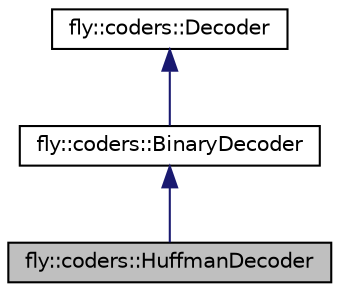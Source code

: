 digraph "fly::coders::HuffmanDecoder"
{
 // LATEX_PDF_SIZE
  edge [fontname="Helvetica",fontsize="10",labelfontname="Helvetica",labelfontsize="10"];
  node [fontname="Helvetica",fontsize="10",shape=record];
  Node1 [label="fly::coders::HuffmanDecoder",height=0.2,width=0.4,color="black", fillcolor="grey75", style="filled", fontcolor="black",tooltip=" "];
  Node2 -> Node1 [dir="back",color="midnightblue",fontsize="10",style="solid",fontname="Helvetica"];
  Node2 [label="fly::coders::BinaryDecoder",height=0.2,width=0.4,color="black", fillcolor="white", style="filled",URL="$classfly_1_1coders_1_1_binary_decoder.html",tooltip=" "];
  Node3 -> Node2 [dir="back",color="midnightblue",fontsize="10",style="solid",fontname="Helvetica"];
  Node3 [label="fly::coders::Decoder",height=0.2,width=0.4,color="black", fillcolor="white", style="filled",URL="$classfly_1_1coders_1_1_decoder.html",tooltip=" "];
}

